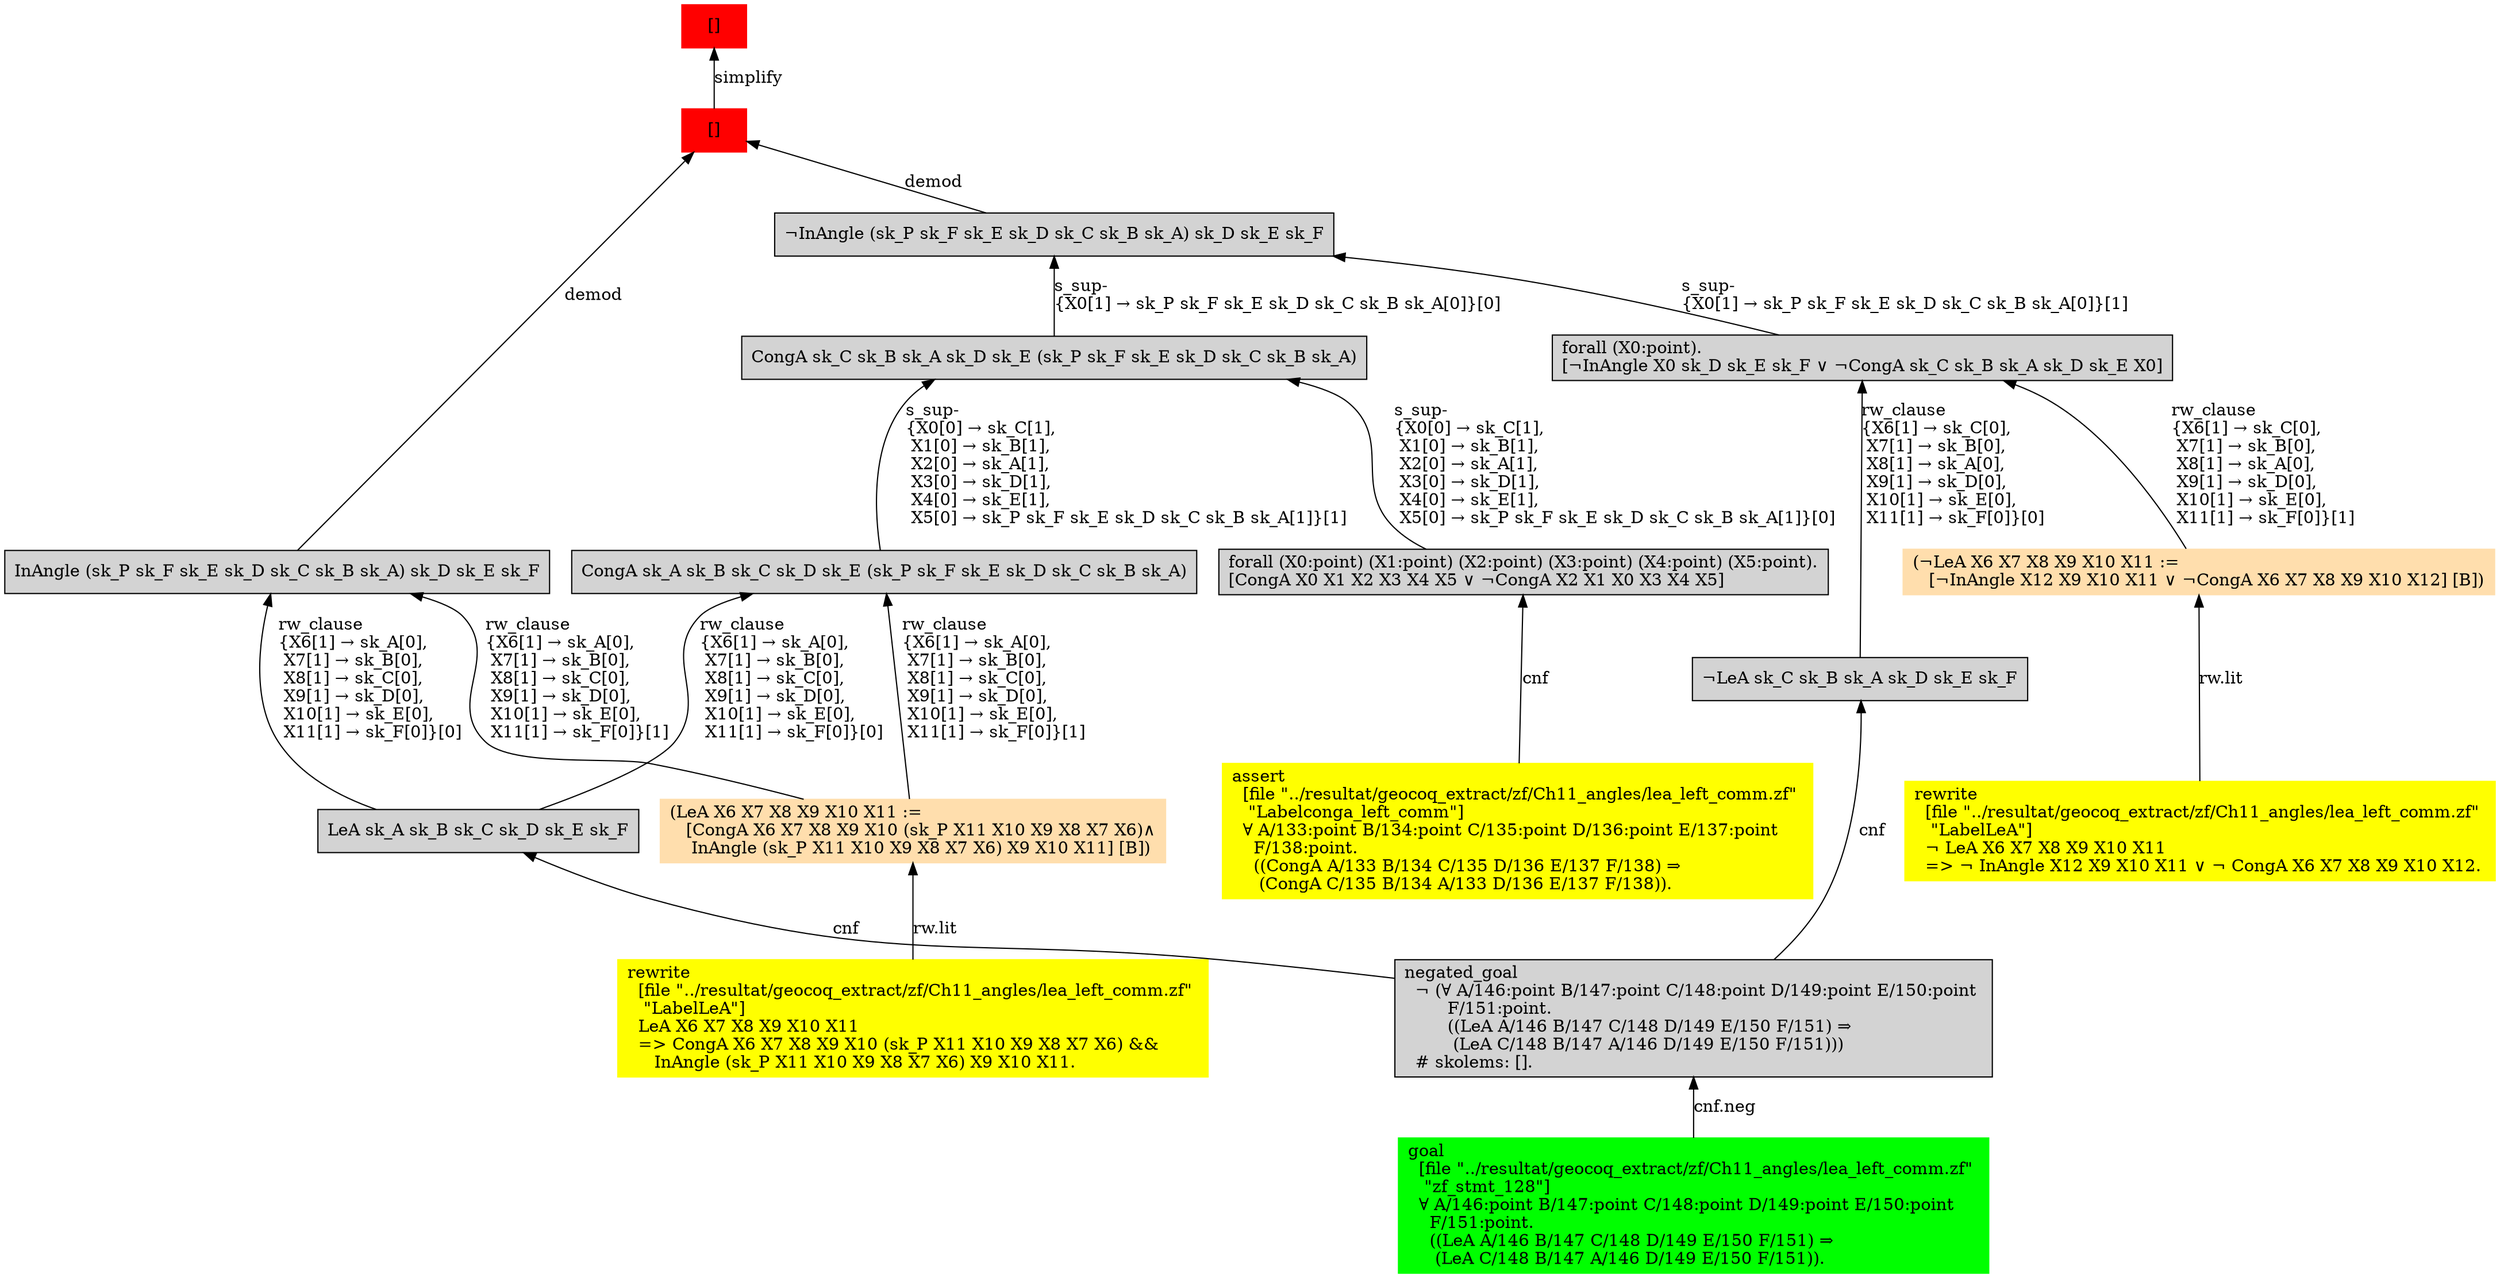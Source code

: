 digraph "unsat_graph" {
  vertex_0 [color=red, label="[]", shape=box, style=filled];
  vertex_0 -> vertex_1 [label="simplify", dir="back"];
  vertex_1 [color=red, label="[]", shape=box, style=filled];
  vertex_1 -> vertex_2 [label="demod", dir="back"];
  vertex_2 [shape=box, label="InAngle (sk_P sk_F sk_E sk_D sk_C sk_B sk_A) sk_D sk_E sk_F\l", style=filled];
  vertex_2 -> vertex_3 [label="rw_clause\l\{X6[1] → sk_A[0], \l X7[1] → sk_B[0], \l X8[1] → sk_C[0], \l X9[1] → sk_D[0], \l X10[1] → sk_E[0], \l X11[1] → sk_F[0]\}[1]\l", dir="back"];
  vertex_3 [color=navajowhite, shape=box, label="(LeA X6 X7 X8 X9 X10 X11 :=\l   [CongA X6 X7 X8 X9 X10 (sk_P X11 X10 X9 X8 X7 X6)∧\l    InAngle (sk_P X11 X10 X9 X8 X7 X6) X9 X10 X11] [B])\l", style=filled];
  vertex_3 -> vertex_4 [label="rw.lit", dir="back"];
  vertex_4 [color=yellow, shape=box, label="rewrite\l  [file \"../resultat/geocoq_extract/zf/Ch11_angles/lea_left_comm.zf\" \l   \"LabelLeA\"]\l  LeA X6 X7 X8 X9 X10 X11\l  =\> CongA X6 X7 X8 X9 X10 (sk_P X11 X10 X9 X8 X7 X6) && \l     InAngle (sk_P X11 X10 X9 X8 X7 X6) X9 X10 X11.\l", style=filled];
  vertex_2 -> vertex_5 [label="rw_clause\l\{X6[1] → sk_A[0], \l X7[1] → sk_B[0], \l X8[1] → sk_C[0], \l X9[1] → sk_D[0], \l X10[1] → sk_E[0], \l X11[1] → sk_F[0]\}[0]\l", dir="back"];
  vertex_5 [shape=box, label="LeA sk_A sk_B sk_C sk_D sk_E sk_F\l", style=filled];
  vertex_5 -> vertex_6 [label="cnf", dir="back"];
  vertex_6 [shape=box, label="negated_goal\l  ¬ (∀ A/146:point B/147:point C/148:point D/149:point E/150:point \l        F/151:point.\l        ((LeA A/146 B/147 C/148 D/149 E/150 F/151) ⇒\l         (LeA C/148 B/147 A/146 D/149 E/150 F/151)))\l  # skolems: [].\l", style=filled];
  vertex_6 -> vertex_7 [label="cnf.neg", dir="back"];
  vertex_7 [color=green, shape=box, label="goal\l  [file \"../resultat/geocoq_extract/zf/Ch11_angles/lea_left_comm.zf\" \l   \"zf_stmt_128\"]\l  ∀ A/146:point B/147:point C/148:point D/149:point E/150:point \l    F/151:point.\l    ((LeA A/146 B/147 C/148 D/149 E/150 F/151) ⇒\l     (LeA C/148 B/147 A/146 D/149 E/150 F/151)).\l", style=filled];
  vertex_1 -> vertex_8 [label="demod", dir="back"];
  vertex_8 [shape=box, label="¬InAngle (sk_P sk_F sk_E sk_D sk_C sk_B sk_A) sk_D sk_E sk_F\l", style=filled];
  vertex_8 -> vertex_9 [label="s_sup-\l\{X0[1] → sk_P sk_F sk_E sk_D sk_C sk_B sk_A[0]\}[1]\l", dir="back"];
  vertex_9 [shape=box, label="forall (X0:point).\l[¬InAngle X0 sk_D sk_E sk_F ∨ ¬CongA sk_C sk_B sk_A sk_D sk_E X0]\l", style=filled];
  vertex_9 -> vertex_10 [label="rw_clause\l\{X6[1] → sk_C[0], \l X7[1] → sk_B[0], \l X8[1] → sk_A[0], \l X9[1] → sk_D[0], \l X10[1] → sk_E[0], \l X11[1] → sk_F[0]\}[1]\l", dir="back"];
  vertex_10 [color=navajowhite, shape=box, label="(¬LeA X6 X7 X8 X9 X10 X11 :=\l   [¬InAngle X12 X9 X10 X11 ∨ ¬CongA X6 X7 X8 X9 X10 X12] [B])\l", style=filled];
  vertex_10 -> vertex_11 [label="rw.lit", dir="back"];
  vertex_11 [color=yellow, shape=box, label="rewrite\l  [file \"../resultat/geocoq_extract/zf/Ch11_angles/lea_left_comm.zf\" \l   \"LabelLeA\"]\l  ¬ LeA X6 X7 X8 X9 X10 X11\l  =\> ¬ InAngle X12 X9 X10 X11 ∨ ¬ CongA X6 X7 X8 X9 X10 X12.\l", style=filled];
  vertex_9 -> vertex_12 [label="rw_clause\l\{X6[1] → sk_C[0], \l X7[1] → sk_B[0], \l X8[1] → sk_A[0], \l X9[1] → sk_D[0], \l X10[1] → sk_E[0], \l X11[1] → sk_F[0]\}[0]\l", dir="back"];
  vertex_12 [shape=box, label="¬LeA sk_C sk_B sk_A sk_D sk_E sk_F\l", style=filled];
  vertex_12 -> vertex_6 [label="cnf", dir="back"];
  vertex_8 -> vertex_13 [label="s_sup-\l\{X0[1] → sk_P sk_F sk_E sk_D sk_C sk_B sk_A[0]\}[0]\l", dir="back"];
  vertex_13 [shape=box, label="CongA sk_C sk_B sk_A sk_D sk_E (sk_P sk_F sk_E sk_D sk_C sk_B sk_A)\l", style=filled];
  vertex_13 -> vertex_14 [label="s_sup-\l\{X0[0] → sk_C[1], \l X1[0] → sk_B[1], \l X2[0] → sk_A[1], \l X3[0] → sk_D[1], \l X4[0] → sk_E[1], \l X5[0] → sk_P sk_F sk_E sk_D sk_C sk_B sk_A[1]\}[0]\l", dir="back"];
  vertex_14 [shape=box, label="forall (X0:point) (X1:point) (X2:point) (X3:point) (X4:point) (X5:point).\l[CongA X0 X1 X2 X3 X4 X5 ∨ ¬CongA X2 X1 X0 X3 X4 X5]\l", style=filled];
  vertex_14 -> vertex_15 [label="cnf", dir="back"];
  vertex_15 [color=yellow, shape=box, label="assert\l  [file \"../resultat/geocoq_extract/zf/Ch11_angles/lea_left_comm.zf\" \l   \"Labelconga_left_comm\"]\l  ∀ A/133:point B/134:point C/135:point D/136:point E/137:point \l    F/138:point.\l    ((CongA A/133 B/134 C/135 D/136 E/137 F/138) ⇒\l     (CongA C/135 B/134 A/133 D/136 E/137 F/138)).\l", style=filled];
  vertex_13 -> vertex_16 [label="s_sup-\l\{X0[0] → sk_C[1], \l X1[0] → sk_B[1], \l X2[0] → sk_A[1], \l X3[0] → sk_D[1], \l X4[0] → sk_E[1], \l X5[0] → sk_P sk_F sk_E sk_D sk_C sk_B sk_A[1]\}[1]\l", dir="back"];
  vertex_16 [shape=box, label="CongA sk_A sk_B sk_C sk_D sk_E (sk_P sk_F sk_E sk_D sk_C sk_B sk_A)\l", style=filled];
  vertex_16 -> vertex_3 [label="rw_clause\l\{X6[1] → sk_A[0], \l X7[1] → sk_B[0], \l X8[1] → sk_C[0], \l X9[1] → sk_D[0], \l X10[1] → sk_E[0], \l X11[1] → sk_F[0]\}[1]\l", dir="back"];
  vertex_16 -> vertex_5 [label="rw_clause\l\{X6[1] → sk_A[0], \l X7[1] → sk_B[0], \l X8[1] → sk_C[0], \l X9[1] → sk_D[0], \l X10[1] → sk_E[0], \l X11[1] → sk_F[0]\}[0]\l", dir="back"];
  }


